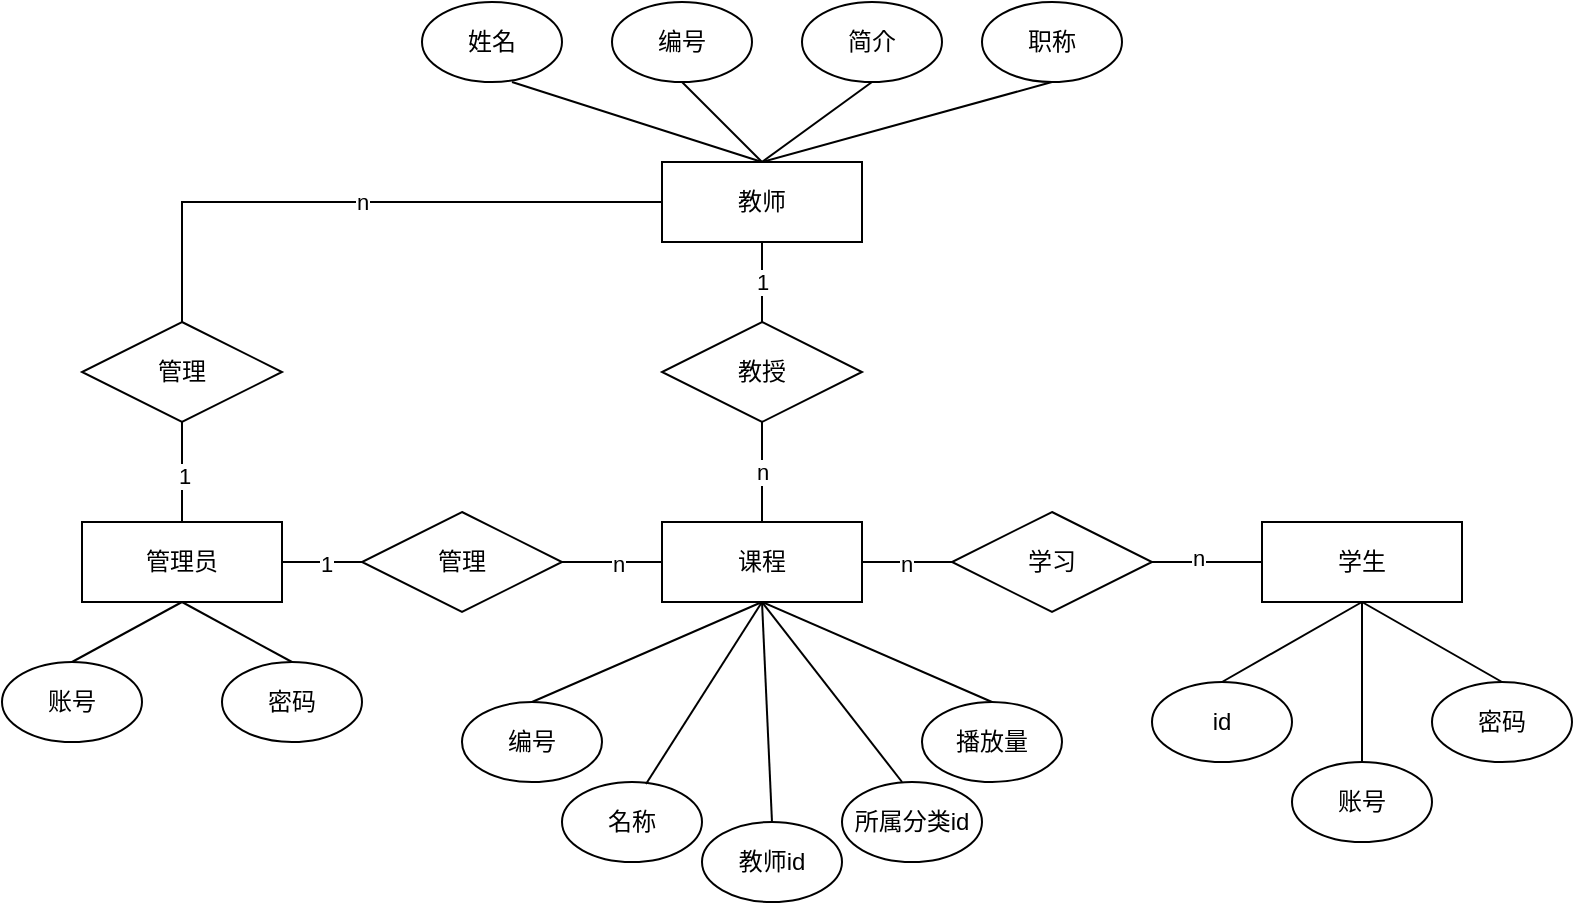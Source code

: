 <mxfile version="20.8.23" type="github">
  <diagram id="R2lEEEUBdFMjLlhIrx00" name="Page-1">
    <mxGraphModel dx="1242" dy="708" grid="0" gridSize="10" guides="1" tooltips="1" connect="1" arrows="1" fold="1" page="1" pageScale="1" pageWidth="850" pageHeight="1100" math="0" shadow="0" extFonts="Permanent Marker^https://fonts.googleapis.com/css?family=Permanent+Marker">
      <root>
        <mxCell id="0" />
        <mxCell id="1" parent="0" />
        <mxCell id="goF2TaW1wu1zWsQGtT09-1" value="课程" style="rounded=0;whiteSpace=wrap;html=1;" parent="1" vertex="1">
          <mxGeometry x="380" y="320" width="100" height="40" as="geometry" />
        </mxCell>
        <mxCell id="goF2TaW1wu1zWsQGtT09-3" value="教师" style="rounded=0;whiteSpace=wrap;html=1;" parent="1" vertex="1">
          <mxGeometry x="380" y="140" width="100" height="40" as="geometry" />
        </mxCell>
        <mxCell id="goF2TaW1wu1zWsQGtT09-5" value="学生" style="rounded=0;whiteSpace=wrap;html=1;" parent="1" vertex="1">
          <mxGeometry x="680" y="320" width="100" height="40" as="geometry" />
        </mxCell>
        <mxCell id="goF2TaW1wu1zWsQGtT09-7" value="管理员" style="rounded=0;whiteSpace=wrap;html=1;" parent="1" vertex="1">
          <mxGeometry x="90" y="320" width="100" height="40" as="geometry" />
        </mxCell>
        <mxCell id="goF2TaW1wu1zWsQGtT09-8" value="姓名" style="ellipse;whiteSpace=wrap;html=1;" parent="1" vertex="1">
          <mxGeometry x="260" y="60" width="70" height="40" as="geometry" />
        </mxCell>
        <mxCell id="goF2TaW1wu1zWsQGtT09-9" value="编号" style="ellipse;whiteSpace=wrap;html=1;" parent="1" vertex="1">
          <mxGeometry x="355" y="60" width="70" height="40" as="geometry" />
        </mxCell>
        <mxCell id="goF2TaW1wu1zWsQGtT09-11" value="简介" style="ellipse;whiteSpace=wrap;html=1;" parent="1" vertex="1">
          <mxGeometry x="450" y="60" width="70" height="40" as="geometry" />
        </mxCell>
        <mxCell id="goF2TaW1wu1zWsQGtT09-12" value="职称" style="ellipse;whiteSpace=wrap;html=1;" parent="1" vertex="1">
          <mxGeometry x="540" y="60" width="70" height="40" as="geometry" />
        </mxCell>
        <mxCell id="goF2TaW1wu1zWsQGtT09-15" value="" style="endArrow=none;html=1;rounded=0;entryX=0.643;entryY=1;entryDx=0;entryDy=0;entryPerimeter=0;exitX=0.5;exitY=0;exitDx=0;exitDy=0;" parent="1" source="goF2TaW1wu1zWsQGtT09-3" target="goF2TaW1wu1zWsQGtT09-8" edge="1">
          <mxGeometry width="50" height="50" relative="1" as="geometry">
            <mxPoint x="405" y="140" as="sourcePoint" />
            <mxPoint x="450" y="290" as="targetPoint" />
          </mxGeometry>
        </mxCell>
        <mxCell id="goF2TaW1wu1zWsQGtT09-16" value="" style="endArrow=none;html=1;rounded=0;entryX=0.5;entryY=1;entryDx=0;entryDy=0;exitX=0.5;exitY=0;exitDx=0;exitDy=0;" parent="1" source="goF2TaW1wu1zWsQGtT09-3" target="goF2TaW1wu1zWsQGtT09-9" edge="1">
          <mxGeometry width="50" height="50" relative="1" as="geometry">
            <mxPoint x="415" y="150" as="sourcePoint" />
            <mxPoint x="315" y="110" as="targetPoint" />
          </mxGeometry>
        </mxCell>
        <mxCell id="goF2TaW1wu1zWsQGtT09-17" value="" style="endArrow=none;html=1;rounded=0;entryX=0.5;entryY=1;entryDx=0;entryDy=0;" parent="1" target="goF2TaW1wu1zWsQGtT09-11" edge="1">
          <mxGeometry width="50" height="50" relative="1" as="geometry">
            <mxPoint x="430" y="140" as="sourcePoint" />
            <mxPoint x="325" y="120" as="targetPoint" />
          </mxGeometry>
        </mxCell>
        <mxCell id="goF2TaW1wu1zWsQGtT09-18" value="" style="endArrow=none;html=1;rounded=0;entryX=0.5;entryY=1;entryDx=0;entryDy=0;exitX=0.5;exitY=0;exitDx=0;exitDy=0;" parent="1" source="goF2TaW1wu1zWsQGtT09-3" target="goF2TaW1wu1zWsQGtT09-12" edge="1">
          <mxGeometry width="50" height="50" relative="1" as="geometry">
            <mxPoint x="435" y="170" as="sourcePoint" />
            <mxPoint x="335" y="130" as="targetPoint" />
          </mxGeometry>
        </mxCell>
        <mxCell id="goF2TaW1wu1zWsQGtT09-19" value="教授" style="rhombus;whiteSpace=wrap;html=1;" parent="1" vertex="1">
          <mxGeometry x="380" y="220" width="100" height="50" as="geometry" />
        </mxCell>
        <mxCell id="goF2TaW1wu1zWsQGtT09-21" value="" style="endArrow=none;html=1;rounded=0;entryX=0.5;entryY=1;entryDx=0;entryDy=0;exitX=0.5;exitY=0;exitDx=0;exitDy=0;" parent="1" source="goF2TaW1wu1zWsQGtT09-19" target="goF2TaW1wu1zWsQGtT09-3" edge="1">
          <mxGeometry width="50" height="50" relative="1" as="geometry">
            <mxPoint x="400" y="340" as="sourcePoint" />
            <mxPoint x="450" y="290" as="targetPoint" />
          </mxGeometry>
        </mxCell>
        <mxCell id="goF2TaW1wu1zWsQGtT09-22" value="1" style="edgeLabel;html=1;align=center;verticalAlign=middle;resizable=0;points=[];" parent="goF2TaW1wu1zWsQGtT09-21" vertex="1" connectable="0">
          <mxGeometry relative="1" as="geometry">
            <mxPoint as="offset" />
          </mxGeometry>
        </mxCell>
        <mxCell id="goF2TaW1wu1zWsQGtT09-23" value="" style="endArrow=none;html=1;rounded=0;entryX=0.5;entryY=1;entryDx=0;entryDy=0;exitX=0.5;exitY=0;exitDx=0;exitDy=0;" parent="1" source="goF2TaW1wu1zWsQGtT09-1" target="goF2TaW1wu1zWsQGtT09-19" edge="1">
          <mxGeometry width="50" height="50" relative="1" as="geometry">
            <mxPoint x="440" y="230" as="sourcePoint" />
            <mxPoint x="440" y="190" as="targetPoint" />
          </mxGeometry>
        </mxCell>
        <mxCell id="goF2TaW1wu1zWsQGtT09-24" value="n" style="edgeLabel;html=1;align=center;verticalAlign=middle;resizable=0;points=[];" parent="goF2TaW1wu1zWsQGtT09-23" vertex="1" connectable="0">
          <mxGeometry relative="1" as="geometry">
            <mxPoint as="offset" />
          </mxGeometry>
        </mxCell>
        <mxCell id="goF2TaW1wu1zWsQGtT09-25" value="管理" style="rhombus;whiteSpace=wrap;html=1;" parent="1" vertex="1">
          <mxGeometry x="90" y="220" width="100" height="50" as="geometry" />
        </mxCell>
        <mxCell id="goF2TaW1wu1zWsQGtT09-26" value="账号" style="ellipse;whiteSpace=wrap;html=1;" parent="1" vertex="1">
          <mxGeometry x="50" y="390" width="70" height="40" as="geometry" />
        </mxCell>
        <mxCell id="goF2TaW1wu1zWsQGtT09-27" value="密码" style="ellipse;whiteSpace=wrap;html=1;" parent="1" vertex="1">
          <mxGeometry x="160" y="390" width="70" height="40" as="geometry" />
        </mxCell>
        <mxCell id="goF2TaW1wu1zWsQGtT09-28" value="" style="endArrow=none;html=1;rounded=0;entryX=0.5;entryY=1;entryDx=0;entryDy=0;exitX=0.5;exitY=0;exitDx=0;exitDy=0;" parent="1" source="goF2TaW1wu1zWsQGtT09-26" target="goF2TaW1wu1zWsQGtT09-7" edge="1">
          <mxGeometry width="50" height="50" relative="1" as="geometry">
            <mxPoint x="400" y="340" as="sourcePoint" />
            <mxPoint x="450" y="290" as="targetPoint" />
          </mxGeometry>
        </mxCell>
        <mxCell id="goF2TaW1wu1zWsQGtT09-30" value="" style="endArrow=none;html=1;rounded=0;entryX=0.5;entryY=1;entryDx=0;entryDy=0;exitX=0.5;exitY=0;exitDx=0;exitDy=0;" parent="1" source="goF2TaW1wu1zWsQGtT09-27" target="goF2TaW1wu1zWsQGtT09-7" edge="1">
          <mxGeometry width="50" height="50" relative="1" as="geometry">
            <mxPoint x="95" y="400" as="sourcePoint" />
            <mxPoint x="150" y="370" as="targetPoint" />
          </mxGeometry>
        </mxCell>
        <mxCell id="goF2TaW1wu1zWsQGtT09-31" value="" style="endArrow=none;html=1;rounded=0;entryX=0.5;entryY=1;entryDx=0;entryDy=0;exitX=0.5;exitY=0;exitDx=0;exitDy=0;" parent="1" source="goF2TaW1wu1zWsQGtT09-7" target="goF2TaW1wu1zWsQGtT09-25" edge="1">
          <mxGeometry width="50" height="50" relative="1" as="geometry">
            <mxPoint x="400" y="340" as="sourcePoint" />
            <mxPoint x="450" y="290" as="targetPoint" />
          </mxGeometry>
        </mxCell>
        <mxCell id="goF2TaW1wu1zWsQGtT09-32" value="1" style="edgeLabel;html=1;align=center;verticalAlign=middle;resizable=0;points=[];" parent="goF2TaW1wu1zWsQGtT09-31" vertex="1" connectable="0">
          <mxGeometry x="-0.08" y="-1" relative="1" as="geometry">
            <mxPoint as="offset" />
          </mxGeometry>
        </mxCell>
        <mxCell id="goF2TaW1wu1zWsQGtT09-33" value="" style="endArrow=none;html=1;rounded=0;entryX=0;entryY=0.5;entryDx=0;entryDy=0;exitX=0.5;exitY=0;exitDx=0;exitDy=0;" parent="1" source="goF2TaW1wu1zWsQGtT09-25" target="goF2TaW1wu1zWsQGtT09-3" edge="1">
          <mxGeometry width="50" height="50" relative="1" as="geometry">
            <mxPoint x="440" y="330" as="sourcePoint" />
            <mxPoint x="440" y="280" as="targetPoint" />
            <Array as="points">
              <mxPoint x="140" y="160" />
            </Array>
          </mxGeometry>
        </mxCell>
        <mxCell id="goF2TaW1wu1zWsQGtT09-34" value="n" style="edgeLabel;html=1;align=center;verticalAlign=middle;resizable=0;points=[];" parent="goF2TaW1wu1zWsQGtT09-33" vertex="1" connectable="0">
          <mxGeometry relative="1" as="geometry">
            <mxPoint as="offset" />
          </mxGeometry>
        </mxCell>
        <mxCell id="goF2TaW1wu1zWsQGtT09-35" value="管理" style="rhombus;whiteSpace=wrap;html=1;" parent="1" vertex="1">
          <mxGeometry x="230" y="315" width="100" height="50" as="geometry" />
        </mxCell>
        <mxCell id="goF2TaW1wu1zWsQGtT09-36" value="" style="endArrow=none;html=1;rounded=0;entryX=1;entryY=0.5;entryDx=0;entryDy=0;exitX=0;exitY=0.5;exitDx=0;exitDy=0;" parent="1" source="goF2TaW1wu1zWsQGtT09-35" target="goF2TaW1wu1zWsQGtT09-7" edge="1">
          <mxGeometry width="50" height="50" relative="1" as="geometry">
            <mxPoint x="400" y="340" as="sourcePoint" />
            <mxPoint x="450" y="290" as="targetPoint" />
          </mxGeometry>
        </mxCell>
        <mxCell id="goF2TaW1wu1zWsQGtT09-37" value="1" style="edgeLabel;html=1;align=center;verticalAlign=middle;resizable=0;points=[];" parent="goF2TaW1wu1zWsQGtT09-36" vertex="1" connectable="0">
          <mxGeometry x="-0.1" y="1" relative="1" as="geometry">
            <mxPoint as="offset" />
          </mxGeometry>
        </mxCell>
        <mxCell id="goF2TaW1wu1zWsQGtT09-39" value="" style="endArrow=none;html=1;rounded=0;entryX=1;entryY=0.5;entryDx=0;entryDy=0;exitX=0;exitY=0.5;exitDx=0;exitDy=0;" parent="1" source="goF2TaW1wu1zWsQGtT09-1" target="goF2TaW1wu1zWsQGtT09-35" edge="1">
          <mxGeometry width="50" height="50" relative="1" as="geometry">
            <mxPoint x="240" y="350" as="sourcePoint" />
            <mxPoint x="200" y="350" as="targetPoint" />
          </mxGeometry>
        </mxCell>
        <mxCell id="goF2TaW1wu1zWsQGtT09-40" value="n" style="edgeLabel;html=1;align=center;verticalAlign=middle;resizable=0;points=[];" parent="goF2TaW1wu1zWsQGtT09-39" vertex="1" connectable="0">
          <mxGeometry x="-0.1" y="1" relative="1" as="geometry">
            <mxPoint as="offset" />
          </mxGeometry>
        </mxCell>
        <mxCell id="goF2TaW1wu1zWsQGtT09-41" value="编号" style="ellipse;whiteSpace=wrap;html=1;" parent="1" vertex="1">
          <mxGeometry x="280" y="410" width="70" height="40" as="geometry" />
        </mxCell>
        <mxCell id="goF2TaW1wu1zWsQGtT09-42" value="名称" style="ellipse;whiteSpace=wrap;html=1;" parent="1" vertex="1">
          <mxGeometry x="330" y="450" width="70" height="40" as="geometry" />
        </mxCell>
        <mxCell id="goF2TaW1wu1zWsQGtT09-43" value="教师id" style="ellipse;whiteSpace=wrap;html=1;" parent="1" vertex="1">
          <mxGeometry x="400" y="470" width="70" height="40" as="geometry" />
        </mxCell>
        <mxCell id="goF2TaW1wu1zWsQGtT09-45" value="所属分类id" style="ellipse;whiteSpace=wrap;html=1;" parent="1" vertex="1">
          <mxGeometry x="470" y="450" width="70" height="40" as="geometry" />
        </mxCell>
        <mxCell id="goF2TaW1wu1zWsQGtT09-46" value="播放量" style="ellipse;whiteSpace=wrap;html=1;" parent="1" vertex="1">
          <mxGeometry x="510" y="410" width="70" height="40" as="geometry" />
        </mxCell>
        <mxCell id="goF2TaW1wu1zWsQGtT09-47" value="" style="endArrow=none;html=1;rounded=0;exitX=0.5;exitY=0;exitDx=0;exitDy=0;entryX=0.5;entryY=1;entryDx=0;entryDy=0;" parent="1" source="goF2TaW1wu1zWsQGtT09-41" target="goF2TaW1wu1zWsQGtT09-1" edge="1">
          <mxGeometry width="50" height="50" relative="1" as="geometry">
            <mxPoint x="400" y="340" as="sourcePoint" />
            <mxPoint x="450" y="290" as="targetPoint" />
          </mxGeometry>
        </mxCell>
        <mxCell id="goF2TaW1wu1zWsQGtT09-48" value="" style="endArrow=none;html=1;rounded=0;exitX=0.6;exitY=0.025;exitDx=0;exitDy=0;exitPerimeter=0;entryX=0.5;entryY=1;entryDx=0;entryDy=0;" parent="1" source="goF2TaW1wu1zWsQGtT09-42" target="goF2TaW1wu1zWsQGtT09-1" edge="1">
          <mxGeometry width="50" height="50" relative="1" as="geometry">
            <mxPoint x="400" y="340" as="sourcePoint" />
            <mxPoint x="450" y="290" as="targetPoint" />
          </mxGeometry>
        </mxCell>
        <mxCell id="goF2TaW1wu1zWsQGtT09-49" value="" style="endArrow=none;html=1;rounded=0;exitX=0.5;exitY=0;exitDx=0;exitDy=0;entryX=0.5;entryY=1;entryDx=0;entryDy=0;" parent="1" source="goF2TaW1wu1zWsQGtT09-43" target="goF2TaW1wu1zWsQGtT09-1" edge="1">
          <mxGeometry width="50" height="50" relative="1" as="geometry">
            <mxPoint x="400" y="340" as="sourcePoint" />
            <mxPoint x="450" y="290" as="targetPoint" />
          </mxGeometry>
        </mxCell>
        <mxCell id="goF2TaW1wu1zWsQGtT09-50" value="" style="endArrow=none;html=1;rounded=0;exitX=0.429;exitY=0;exitDx=0;exitDy=0;exitPerimeter=0;entryX=0.5;entryY=1;entryDx=0;entryDy=0;" parent="1" source="goF2TaW1wu1zWsQGtT09-45" target="goF2TaW1wu1zWsQGtT09-1" edge="1">
          <mxGeometry width="50" height="50" relative="1" as="geometry">
            <mxPoint x="400" y="340" as="sourcePoint" />
            <mxPoint x="450" y="290" as="targetPoint" />
          </mxGeometry>
        </mxCell>
        <mxCell id="goF2TaW1wu1zWsQGtT09-51" value="" style="endArrow=none;html=1;rounded=0;entryX=0.5;entryY=0;entryDx=0;entryDy=0;" parent="1" target="goF2TaW1wu1zWsQGtT09-46" edge="1">
          <mxGeometry width="50" height="50" relative="1" as="geometry">
            <mxPoint x="430" y="360" as="sourcePoint" />
            <mxPoint x="532" y="407" as="targetPoint" />
          </mxGeometry>
        </mxCell>
        <mxCell id="goF2TaW1wu1zWsQGtT09-52" value="学习" style="rhombus;whiteSpace=wrap;html=1;" parent="1" vertex="1">
          <mxGeometry x="525" y="315" width="100" height="50" as="geometry" />
        </mxCell>
        <mxCell id="goF2TaW1wu1zWsQGtT09-53" value="id" style="ellipse;whiteSpace=wrap;html=1;" parent="1" vertex="1">
          <mxGeometry x="625" y="400" width="70" height="40" as="geometry" />
        </mxCell>
        <mxCell id="goF2TaW1wu1zWsQGtT09-54" value="账号" style="ellipse;whiteSpace=wrap;html=1;" parent="1" vertex="1">
          <mxGeometry x="695" y="440" width="70" height="40" as="geometry" />
        </mxCell>
        <mxCell id="goF2TaW1wu1zWsQGtT09-56" value="密码" style="ellipse;whiteSpace=wrap;html=1;" parent="1" vertex="1">
          <mxGeometry x="765" y="400" width="70" height="40" as="geometry" />
        </mxCell>
        <mxCell id="goF2TaW1wu1zWsQGtT09-57" value="" style="endArrow=none;html=1;rounded=0;entryX=0.5;entryY=1;entryDx=0;entryDy=0;exitX=0.5;exitY=0;exitDx=0;exitDy=0;" parent="1" source="goF2TaW1wu1zWsQGtT09-53" target="goF2TaW1wu1zWsQGtT09-5" edge="1">
          <mxGeometry width="50" height="50" relative="1" as="geometry">
            <mxPoint x="400" y="350" as="sourcePoint" />
            <mxPoint x="450" y="300" as="targetPoint" />
          </mxGeometry>
        </mxCell>
        <mxCell id="goF2TaW1wu1zWsQGtT09-58" value="" style="endArrow=none;html=1;rounded=0;entryX=0.5;entryY=1;entryDx=0;entryDy=0;exitX=0.5;exitY=0;exitDx=0;exitDy=0;" parent="1" source="goF2TaW1wu1zWsQGtT09-54" target="goF2TaW1wu1zWsQGtT09-5" edge="1">
          <mxGeometry width="50" height="50" relative="1" as="geometry">
            <mxPoint x="670" y="410" as="sourcePoint" />
            <mxPoint x="740" y="370" as="targetPoint" />
          </mxGeometry>
        </mxCell>
        <mxCell id="goF2TaW1wu1zWsQGtT09-59" value="" style="endArrow=none;html=1;rounded=0;exitX=0.5;exitY=0;exitDx=0;exitDy=0;" parent="1" source="goF2TaW1wu1zWsQGtT09-56" edge="1">
          <mxGeometry width="50" height="50" relative="1" as="geometry">
            <mxPoint x="680" y="420" as="sourcePoint" />
            <mxPoint x="730" y="360" as="targetPoint" />
          </mxGeometry>
        </mxCell>
        <mxCell id="goF2TaW1wu1zWsQGtT09-60" value="" style="endArrow=none;html=1;rounded=0;entryX=0;entryY=0.5;entryDx=0;entryDy=0;" parent="1" target="goF2TaW1wu1zWsQGtT09-52" edge="1">
          <mxGeometry width="50" height="50" relative="1" as="geometry">
            <mxPoint x="480" y="340" as="sourcePoint" />
            <mxPoint x="450" y="300" as="targetPoint" />
          </mxGeometry>
        </mxCell>
        <mxCell id="goF2TaW1wu1zWsQGtT09-61" value="n" style="edgeLabel;html=1;align=center;verticalAlign=middle;resizable=0;points=[];" parent="goF2TaW1wu1zWsQGtT09-60" vertex="1" connectable="0">
          <mxGeometry x="-0.022" y="-1" relative="1" as="geometry">
            <mxPoint as="offset" />
          </mxGeometry>
        </mxCell>
        <mxCell id="goF2TaW1wu1zWsQGtT09-62" value="" style="endArrow=none;html=1;rounded=0;entryX=0;entryY=0.5;entryDx=0;entryDy=0;exitX=1;exitY=0.5;exitDx=0;exitDy=0;" parent="1" source="goF2TaW1wu1zWsQGtT09-52" target="goF2TaW1wu1zWsQGtT09-5" edge="1">
          <mxGeometry width="50" height="50" relative="1" as="geometry">
            <mxPoint x="690" y="430" as="sourcePoint" />
            <mxPoint x="760" y="390" as="targetPoint" />
          </mxGeometry>
        </mxCell>
        <mxCell id="goF2TaW1wu1zWsQGtT09-63" value="n" style="edgeLabel;html=1;align=center;verticalAlign=middle;resizable=0;points=[];" parent="goF2TaW1wu1zWsQGtT09-62" vertex="1" connectable="0">
          <mxGeometry x="-0.164" y="2" relative="1" as="geometry">
            <mxPoint as="offset" />
          </mxGeometry>
        </mxCell>
      </root>
    </mxGraphModel>
  </diagram>
</mxfile>

